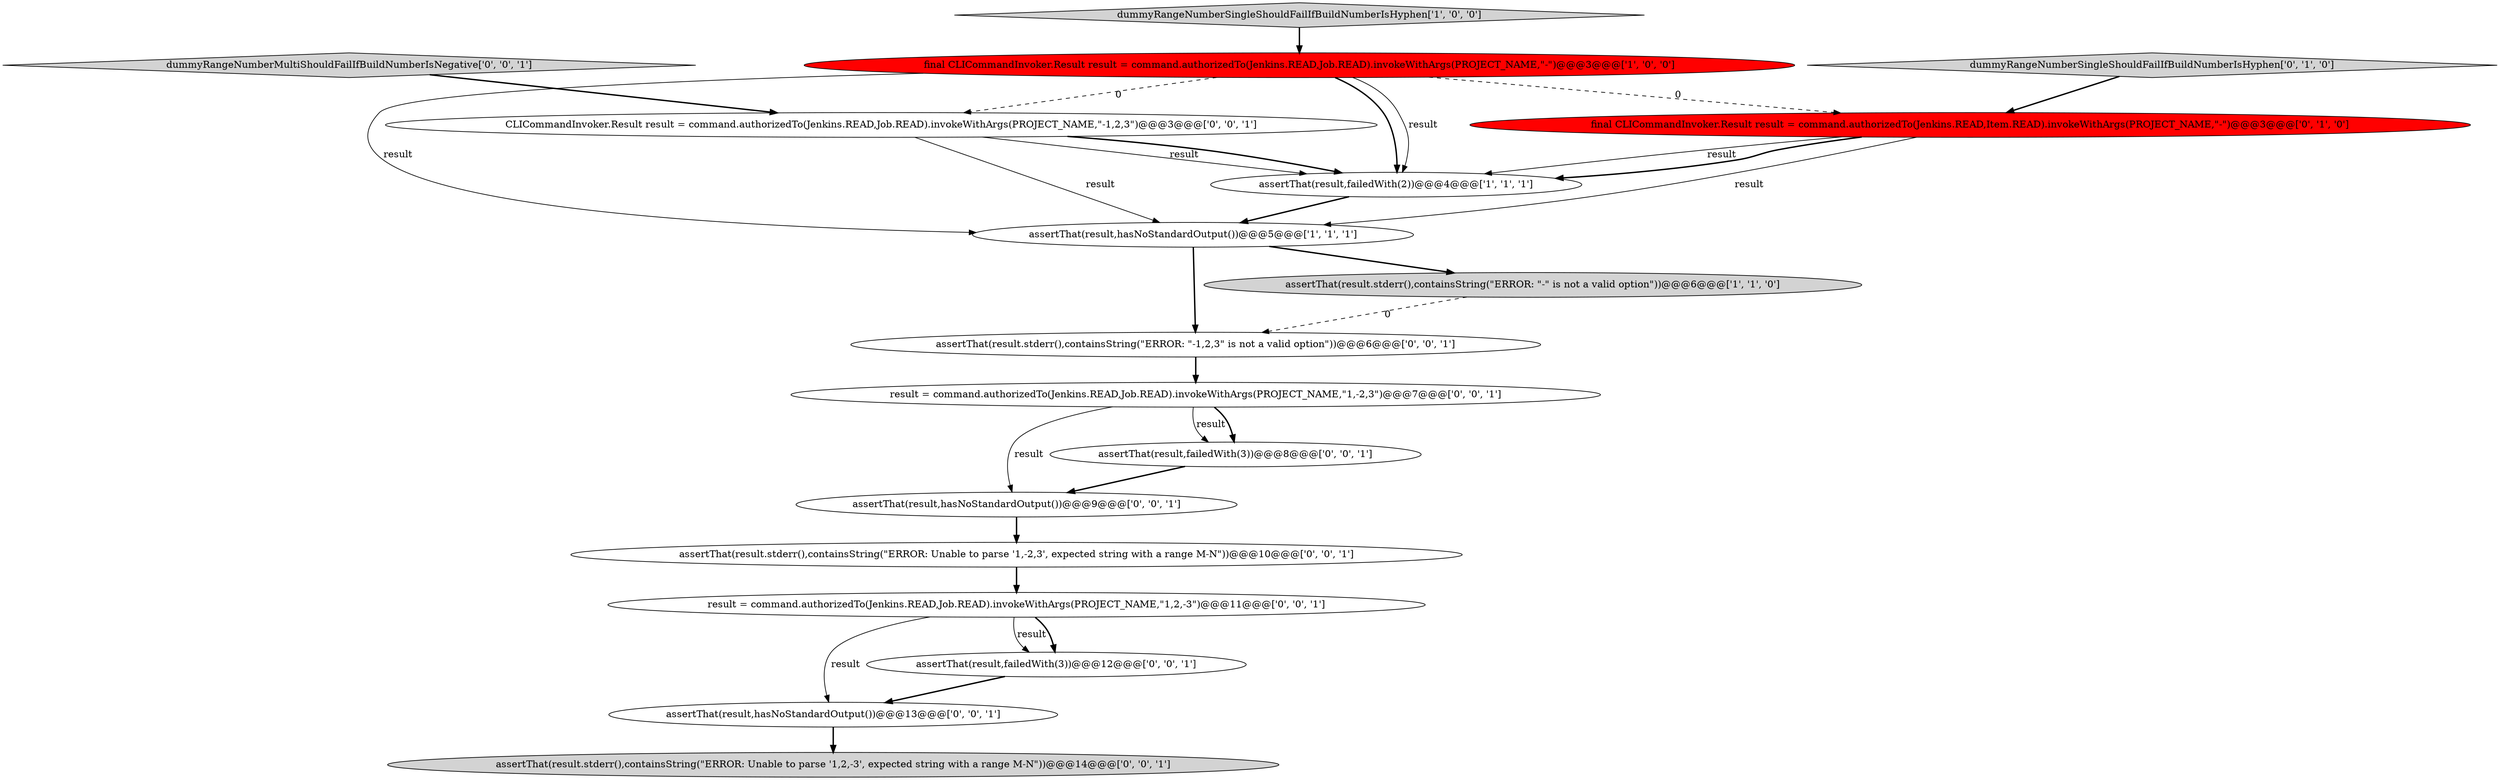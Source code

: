 digraph {
16 [style = filled, label = "assertThat(result,hasNoStandardOutput())@@@13@@@['0', '0', '1']", fillcolor = white, shape = ellipse image = "AAA0AAABBB3BBB"];
17 [style = filled, label = "result = command.authorizedTo(Jenkins.READ,Job.READ).invokeWithArgs(PROJECT_NAME,\"1,-2,3\")@@@7@@@['0', '0', '1']", fillcolor = white, shape = ellipse image = "AAA0AAABBB3BBB"];
6 [style = filled, label = "final CLICommandInvoker.Result result = command.authorizedTo(Jenkins.READ,Item.READ).invokeWithArgs(PROJECT_NAME,\"-\")@@@3@@@['0', '1', '0']", fillcolor = red, shape = ellipse image = "AAA1AAABBB2BBB"];
12 [style = filled, label = "assertThat(result.stderr(),containsString(\"ERROR: \"-1,2,3\" is not a valid option\"))@@@6@@@['0', '0', '1']", fillcolor = white, shape = ellipse image = "AAA0AAABBB3BBB"];
8 [style = filled, label = "assertThat(result,hasNoStandardOutput())@@@9@@@['0', '0', '1']", fillcolor = white, shape = ellipse image = "AAA0AAABBB3BBB"];
9 [style = filled, label = "dummyRangeNumberMultiShouldFailIfBuildNumberIsNegative['0', '0', '1']", fillcolor = lightgray, shape = diamond image = "AAA0AAABBB3BBB"];
0 [style = filled, label = "assertThat(result.stderr(),containsString(\"ERROR: \"-\" is not a valid option\"))@@@6@@@['1', '1', '0']", fillcolor = lightgray, shape = ellipse image = "AAA0AAABBB1BBB"];
3 [style = filled, label = "assertThat(result,hasNoStandardOutput())@@@5@@@['1', '1', '1']", fillcolor = white, shape = ellipse image = "AAA0AAABBB1BBB"];
14 [style = filled, label = "result = command.authorizedTo(Jenkins.READ,Job.READ).invokeWithArgs(PROJECT_NAME,\"1,2,-3\")@@@11@@@['0', '0', '1']", fillcolor = white, shape = ellipse image = "AAA0AAABBB3BBB"];
2 [style = filled, label = "final CLICommandInvoker.Result result = command.authorizedTo(Jenkins.READ,Job.READ).invokeWithArgs(PROJECT_NAME,\"-\")@@@3@@@['1', '0', '0']", fillcolor = red, shape = ellipse image = "AAA1AAABBB1BBB"];
5 [style = filled, label = "dummyRangeNumberSingleShouldFailIfBuildNumberIsHyphen['0', '1', '0']", fillcolor = lightgray, shape = diamond image = "AAA0AAABBB2BBB"];
1 [style = filled, label = "assertThat(result,failedWith(2))@@@4@@@['1', '1', '1']", fillcolor = white, shape = ellipse image = "AAA0AAABBB1BBB"];
7 [style = filled, label = "assertThat(result,failedWith(3))@@@8@@@['0', '0', '1']", fillcolor = white, shape = ellipse image = "AAA0AAABBB3BBB"];
4 [style = filled, label = "dummyRangeNumberSingleShouldFailIfBuildNumberIsHyphen['1', '0', '0']", fillcolor = lightgray, shape = diamond image = "AAA0AAABBB1BBB"];
15 [style = filled, label = "assertThat(result,failedWith(3))@@@12@@@['0', '0', '1']", fillcolor = white, shape = ellipse image = "AAA0AAABBB3BBB"];
10 [style = filled, label = "assertThat(result.stderr(),containsString(\"ERROR: Unable to parse '1,-2,3', expected string with a range M-N\"))@@@10@@@['0', '0', '1']", fillcolor = white, shape = ellipse image = "AAA0AAABBB3BBB"];
13 [style = filled, label = "assertThat(result.stderr(),containsString(\"ERROR: Unable to parse '1,2,-3', expected string with a range M-N\"))@@@14@@@['0', '0', '1']", fillcolor = lightgray, shape = ellipse image = "AAA0AAABBB3BBB"];
11 [style = filled, label = "CLICommandInvoker.Result result = command.authorizedTo(Jenkins.READ,Job.READ).invokeWithArgs(PROJECT_NAME,\"-1,2,3\")@@@3@@@['0', '0', '1']", fillcolor = white, shape = ellipse image = "AAA0AAABBB3BBB"];
8->10 [style = bold, label=""];
16->13 [style = bold, label=""];
9->11 [style = bold, label=""];
11->1 [style = solid, label="result"];
11->1 [style = bold, label=""];
10->14 [style = bold, label=""];
14->15 [style = solid, label="result"];
2->1 [style = bold, label=""];
17->7 [style = solid, label="result"];
6->1 [style = solid, label="result"];
12->17 [style = bold, label=""];
1->3 [style = bold, label=""];
14->16 [style = solid, label="result"];
4->2 [style = bold, label=""];
3->12 [style = bold, label=""];
0->12 [style = dashed, label="0"];
7->8 [style = bold, label=""];
15->16 [style = bold, label=""];
3->0 [style = bold, label=""];
17->7 [style = bold, label=""];
6->1 [style = bold, label=""];
2->1 [style = solid, label="result"];
11->3 [style = solid, label="result"];
5->6 [style = bold, label=""];
17->8 [style = solid, label="result"];
2->6 [style = dashed, label="0"];
2->11 [style = dashed, label="0"];
14->15 [style = bold, label=""];
6->3 [style = solid, label="result"];
2->3 [style = solid, label="result"];
}
